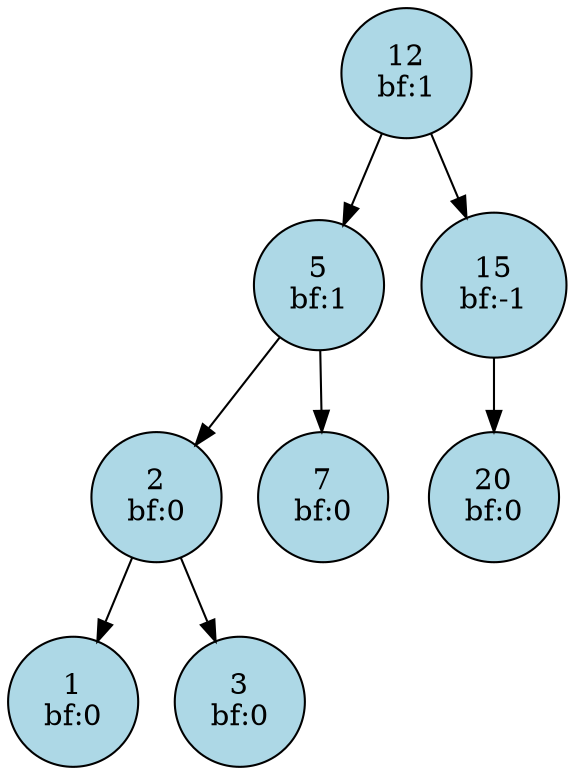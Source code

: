 digraph AVL {
    node [shape=circle, style=filled, fillcolor=lightblue];
    12 [label="12\nbf:1"];
    12 -> 5;
    5 [label="5\nbf:1"];
    5 -> 2;
    2 [label="2\nbf:0"];
    2 -> 1;
    1 [label="1\nbf:0"];
    2 -> 3;
    3 [label="3\nbf:0"];
    5 -> 7;
    7 [label="7\nbf:0"];
    12 -> 15;
    15 [label="15\nbf:-1"];
    15 -> 20;
    20 [label="20\nbf:0"];
}
